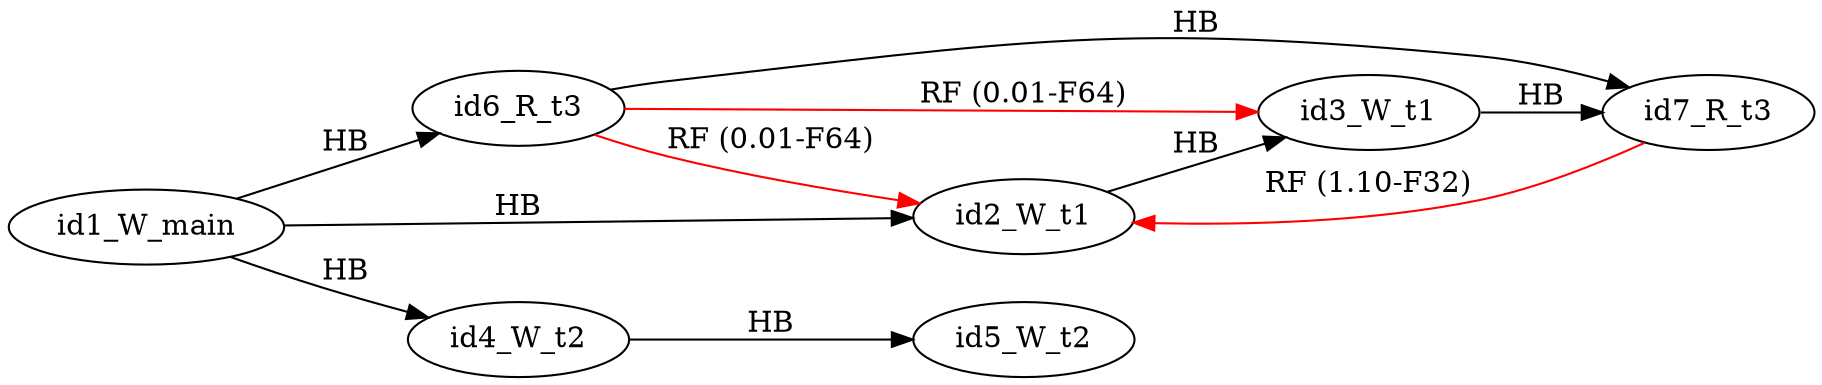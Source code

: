 digraph memory_model {
rankdir=LR;
splines=true; esep=0.5;
id6_R_t3 -> id2_W_t1 [label = "RF (0.01-F64)", color="red"];
id6_R_t3 -> id3_W_t1 [label = "RF (0.01-F64)", color="red"];
id7_R_t3 -> id2_W_t1 [label = "RF (1.10-F32)", color="red"];
id2_W_t1 -> id3_W_t1 [label = "HB", color="black"];
id4_W_t2 -> id5_W_t2 [label = "HB", color="black"];
id6_R_t3 -> id7_R_t3 [label = "HB", color="black"];
id1_W_main -> id2_W_t1 [label = "HB", color="black"];
id1_W_main -> id4_W_t2 [label = "HB", color="black"];
id1_W_main -> id6_R_t3 [label = "HB", color="black"];
id3_W_t1 -> id7_R_t3 [label = "HB", color="black"];
id1_W_main [pos="5.0,4!"]
id2_W_t1 [pos="0,2!"]
id3_W_t1 [pos="0,0!"]
id4_W_t2 [pos="5,2!"]
id5_W_t2 [pos="5,0!"]
id6_R_t3 [pos="10,2!"]
id7_R_t3 [pos="10,0!"]
}